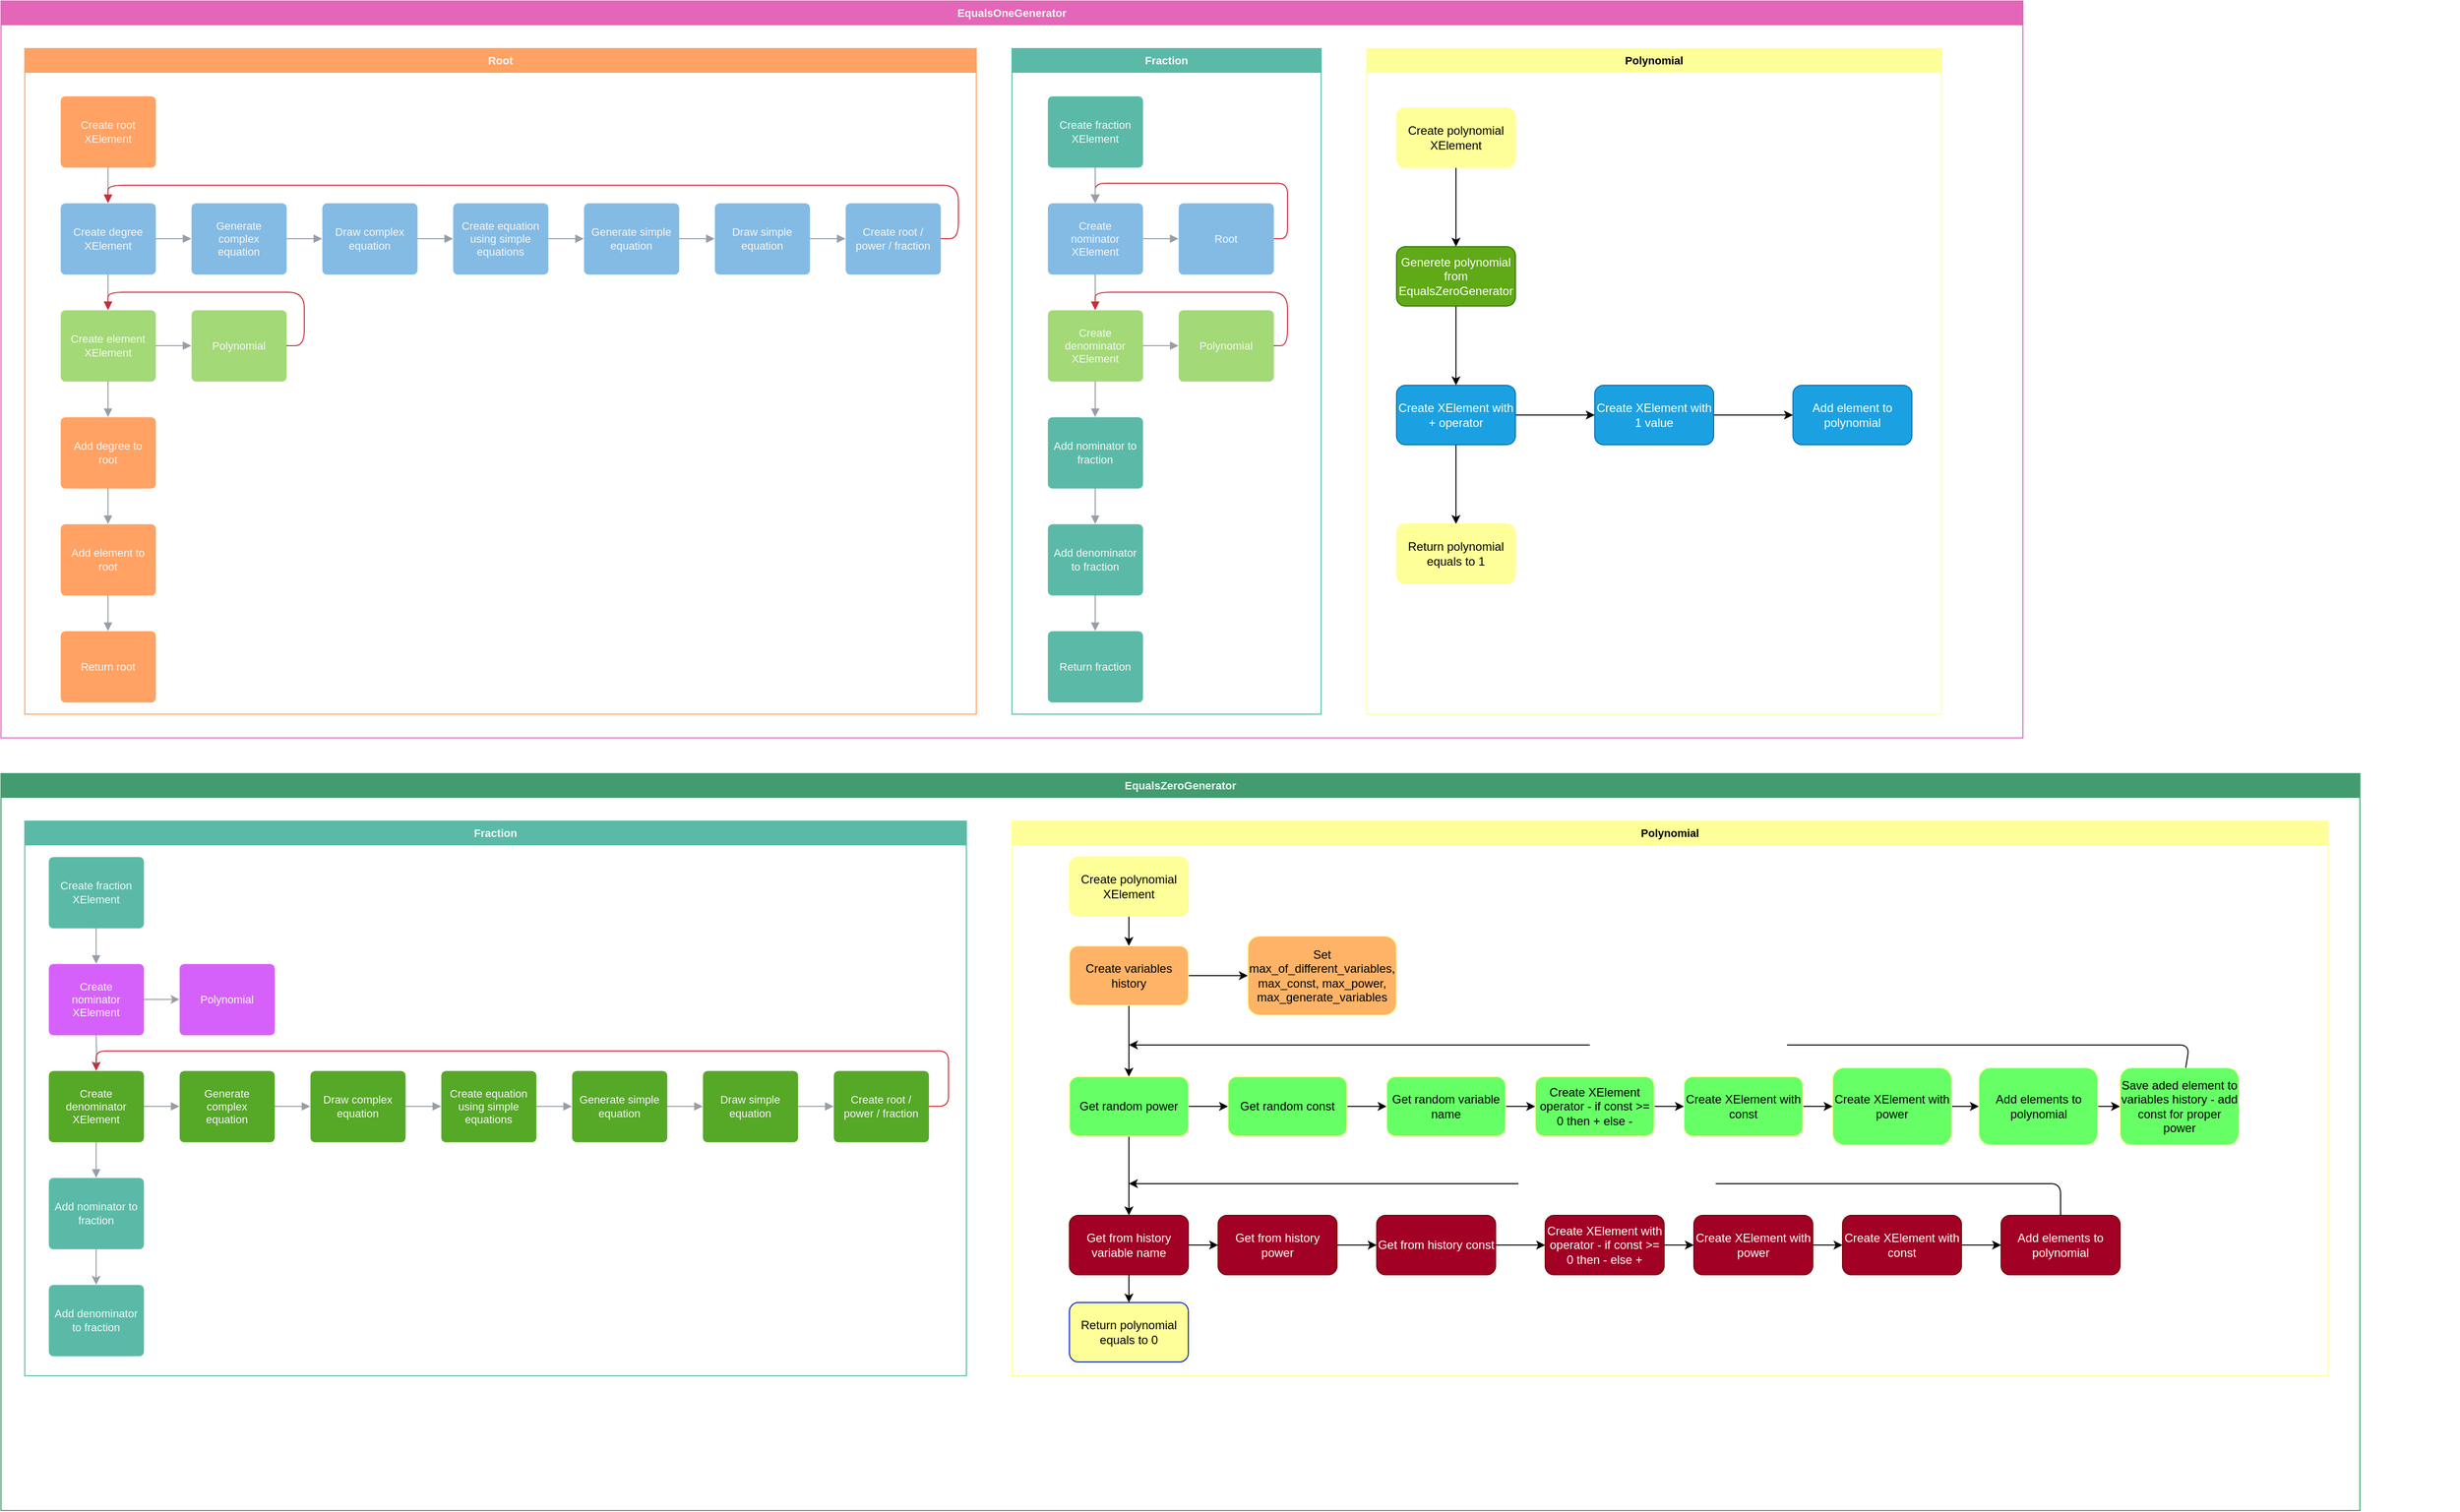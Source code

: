 <mxfile version="13.6.5">
    <diagram id="0SnGmBQ4gUtuMeLUTnXq" name="Page-1">
        <mxGraphModel dx="1417" dy="1993" grid="1" gridSize="10" guides="1" tooltips="1" connect="1" arrows="1" fold="1" page="1" pageScale="1" pageWidth="827" pageHeight="1169" math="0" shadow="0">
            <root>
                <mxCell id="0"/>
                <mxCell id="1" parent="0"/>
                <mxCell id="3c72NYzMMBWpRRResMp0-30" value="" style="fillColor=none;strokeColor=none;pointerEvents=0;html=1;whiteSpace=wrap;container=1;collapsible=0;childLayout=stackLayout;resizeParent=1;dropTarget=0;whiteSpace=wrap;fontSize=11;spacing=0;strokeOpacity=100;fillOpacity=100;rounded=1;absoluteArcSize=1;arcSize=9.6;fontColor=#F7F7F7;" parent="1" vertex="1" zOrder="1">
                    <mxGeometry x="72" y="-684" width="2040" height="744" as="geometry"/>
                </mxCell>
                <mxCell id="3c72NYzMMBWpRRResMp0-31" value="EqualsOneGenerator" style="swimlane;html=1;whiteSpace=wrap;container=1;connectable=0;collapsible=0;startSize=24;dropTarget=0;rounded=0;whiteSpace=wrap;fontSize=11;spacing=0;strokeColor=#e466b8;strokeOpacity=100;fillOpacity=100;fillColor=#e466b8;fontSize=11;fontColor=#F7F7F7;" parent="3c72NYzMMBWpRRResMp0-30" vertex="1">
                    <mxGeometry width="2040" height="744" as="geometry"/>
                </mxCell>
                <mxCell id="3c72NYzMMBWpRRResMp0-32" value="" style="fillColor=none;strokeColor=none;pointerEvents=0;html=1;whiteSpace=wrap;container=1;collapsible=0;childLayout=stackLayout;resizeParent=1;dropTarget=0;whiteSpace=wrap;fontSize=11;spacing=0;strokeOpacity=100;rounded=1;absoluteArcSize=1;arcSize=9.6;fontColor=#F7F7F7;" parent="1" vertex="1" zOrder="2">
                    <mxGeometry x="96" y="-636" width="960" height="672" as="geometry"/>
                </mxCell>
                <mxCell id="3c72NYzMMBWpRRResMp0-33" value="Root" style="swimlane;html=1;whiteSpace=wrap;container=1;connectable=0;collapsible=0;startSize=24;dropTarget=0;rounded=0;whiteSpace=wrap;fontSize=11;spacing=0;strokeOpacity=100;fontSize=11;fillColor=#FFA263;fontColor=#F7F7F7;strokeColor=#FFA263;" parent="3c72NYzMMBWpRRResMp0-32" vertex="1">
                    <mxGeometry width="960" height="672" as="geometry"/>
                </mxCell>
                <UserObject label="Create root XElement" lucidchartObjectId="j9iJ4GV~G6Ak" id="3c72NYzMMBWpRRResMp0-34">
                    <mxCell style="html=1;whiteSpace=wrap;;whiteSpace=wrap;fontSize=11;spacing=7;strokeColor=none;strokeOpacity=100;fillOpacity=100;rounded=1;absoluteArcSize=1;arcSize=9.6;strokeWidth=0;fontColor=#F7F7F7;fillColor=#FFA263;" parent="1" vertex="1" zOrder="3">
                        <mxGeometry x="132" y="-588" width="96" height="72" as="geometry"/>
                    </mxCell>
                </UserObject>
                <UserObject label="Create degree XElement" lucidchartObjectId="G9iJ~vtvsN5Q" id="3c72NYzMMBWpRRResMp0-35">
                    <mxCell style="html=1;whiteSpace=wrap;;whiteSpace=wrap;fontSize=11;spacing=7;strokeColor=none;strokeOpacity=100;fillOpacity=100;rounded=1;absoluteArcSize=1;arcSize=9.6;fillColor=#83bbe5;strokeWidth=0;fontColor=#F7F7F7;" parent="1" vertex="1" zOrder="4">
                        <mxGeometry x="132" y="-480" width="96" height="72" as="geometry"/>
                    </mxCell>
                </UserObject>
                <UserObject label="Generate complex equation" lucidchartObjectId="A_iJGswauMV7" id="3c72NYzMMBWpRRResMp0-36">
                    <mxCell style="html=1;whiteSpace=wrap;;whiteSpace=wrap;fontSize=11;spacing=7;strokeColor=none;strokeOpacity=100;fillOpacity=100;rounded=1;absoluteArcSize=1;arcSize=9.6;fillColor=#83bbe5;strokeWidth=0;fontColor=#F7F7F7;" parent="1" vertex="1" zOrder="6">
                        <mxGeometry x="264" y="-480" width="96" height="72" as="geometry"/>
                    </mxCell>
                </UserObject>
                <UserObject label="" lucidchartObjectId="s~iJHLTpT5a3" id="3c72NYzMMBWpRRResMp0-37">
                    <mxCell style="html=1;jettySize=18;whiteSpace=wrap;fontSize=11;strokeColor=#979ea8;rounded=1;arcSize=32;edgeStyle=orthogonalEdgeStyle;startArrow=none;;endArrow=block;endFill=1;;exitX=0.5;exitY=1;exitPerimeter=0;entryX=0.5;entryY=0;entryPerimeter=0;fontColor=#F7F7F7;" parent="1" source="3c72NYzMMBWpRRResMp0-34" target="3c72NYzMMBWpRRResMp0-35" edge="1">
                        <mxGeometry width="100" height="100" relative="1" as="geometry">
                            <Array as="points"/>
                        </mxGeometry>
                    </mxCell>
                </UserObject>
                <UserObject label="" lucidchartObjectId="x~iJX5myr2p2" id="3c72NYzMMBWpRRResMp0-38">
                    <mxCell style="html=1;jettySize=18;whiteSpace=wrap;fontSize=11;strokeColor=#979ea8;rounded=1;arcSize=32;edgeStyle=orthogonalEdgeStyle;startArrow=none;;endArrow=block;endFill=1;;exitX=1;exitY=0.5;exitPerimeter=0;entryX=0;entryY=0.5;entryPerimeter=0;fontColor=#F7F7F7;" parent="1" source="3c72NYzMMBWpRRResMp0-35" target="3c72NYzMMBWpRRResMp0-36" edge="1">
                        <mxGeometry width="100" height="100" relative="1" as="geometry">
                            <Array as="points"/>
                        </mxGeometry>
                    </mxCell>
                </UserObject>
                <UserObject label="Draw complex equation" lucidchartObjectId="NbjJA8Ht16~g" id="3c72NYzMMBWpRRResMp0-39">
                    <mxCell style="html=1;whiteSpace=wrap;;whiteSpace=wrap;fontSize=11;spacing=7;strokeColor=none;strokeOpacity=100;fillOpacity=100;rounded=1;absoluteArcSize=1;arcSize=9.6;fillColor=#83bbe5;strokeWidth=0;fontColor=#F7F7F7;" parent="1" vertex="1" zOrder="11">
                        <mxGeometry x="396" y="-480" width="96" height="72" as="geometry"/>
                    </mxCell>
                </UserObject>
                <UserObject label="Create equation using simple equations" lucidchartObjectId="KcjJqZ6S~8O6" id="3c72NYzMMBWpRRResMp0-40">
                    <mxCell style="html=1;whiteSpace=wrap;;whiteSpace=wrap;fontSize=11;spacing=7;strokeColor=none;strokeOpacity=100;fillOpacity=100;rounded=1;absoluteArcSize=1;arcSize=9.6;fillColor=#83bbe5;strokeWidth=0;fontColor=#F7F7F7;" parent="1" vertex="1" zOrder="12">
                        <mxGeometry x="528" y="-480" width="96" height="72" as="geometry"/>
                    </mxCell>
                </UserObject>
                <UserObject label="" lucidchartObjectId="gdjJUNLpRMKw" id="3c72NYzMMBWpRRResMp0-41">
                    <mxCell style="html=1;jettySize=18;whiteSpace=wrap;fontSize=11;strokeColor=#979ea8;rounded=1;arcSize=32;edgeStyle=orthogonalEdgeStyle;startArrow=none;;endArrow=block;endFill=1;;exitX=1;exitY=0.5;exitPerimeter=0;entryX=0;entryY=0.5;entryPerimeter=0;fontColor=#F7F7F7;" parent="1" source="3c72NYzMMBWpRRResMp0-36" target="3c72NYzMMBWpRRResMp0-39" edge="1">
                        <mxGeometry width="100" height="100" relative="1" as="geometry">
                            <Array as="points"/>
                        </mxGeometry>
                    </mxCell>
                </UserObject>
                <UserObject label="" lucidchartObjectId="ndjJHxfsNDLR" id="3c72NYzMMBWpRRResMp0-42">
                    <mxCell style="html=1;jettySize=18;whiteSpace=wrap;fontSize=11;strokeColor=#979ea8;rounded=1;arcSize=32;edgeStyle=orthogonalEdgeStyle;startArrow=none;;endArrow=block;endFill=1;;exitX=1;exitY=0.5;exitPerimeter=0;entryX=0;entryY=0.5;entryPerimeter=0;fontColor=#F7F7F7;" parent="1" source="3c72NYzMMBWpRRResMp0-39" target="3c72NYzMMBWpRRResMp0-40" edge="1">
                        <mxGeometry width="100" height="100" relative="1" as="geometry">
                            <Array as="points"/>
                        </mxGeometry>
                    </mxCell>
                </UserObject>
                <UserObject label="Generate simple equation" lucidchartObjectId="dejJCthUp2GM" id="3c72NYzMMBWpRRResMp0-43">
                    <mxCell style="html=1;whiteSpace=wrap;;whiteSpace=wrap;fontSize=11;spacing=7;strokeColor=none;strokeOpacity=100;fillOpacity=100;rounded=1;absoluteArcSize=1;arcSize=9.6;fillColor=#83bbe5;strokeWidth=0;fontColor=#F7F7F7;" parent="1" vertex="1" zOrder="15">
                        <mxGeometry x="660" y="-480" width="96" height="72" as="geometry"/>
                    </mxCell>
                </UserObject>
                <UserObject label="Draw simple equation" lucidchartObjectId="dejJoxZSOtq1" id="3c72NYzMMBWpRRResMp0-44">
                    <mxCell style="html=1;whiteSpace=wrap;;whiteSpace=wrap;fontSize=11;spacing=7;strokeColor=none;strokeOpacity=100;fillOpacity=100;rounded=1;absoluteArcSize=1;arcSize=9.6;fillColor=#83bbe5;strokeWidth=0;fontColor=#F7F7F7;" parent="1" vertex="1" zOrder="20">
                        <mxGeometry x="792" y="-480" width="96" height="72" as="geometry"/>
                    </mxCell>
                </UserObject>
                <UserObject label="" lucidchartObjectId="hejJDmJnAnzG" id="3c72NYzMMBWpRRResMp0-45">
                    <mxCell style="html=1;jettySize=18;whiteSpace=wrap;fontSize=11;strokeColor=#979ea8;rounded=1;arcSize=32;edgeStyle=orthogonalEdgeStyle;startArrow=none;;endArrow=block;endFill=1;;exitX=1;exitY=0.5;exitPerimeter=0;entryX=0;entryY=0.5;entryPerimeter=0;fontColor=#F7F7F7;" parent="1" source="3c72NYzMMBWpRRResMp0-40" target="3c72NYzMMBWpRRResMp0-43" edge="1">
                        <mxGeometry width="100" height="100" relative="1" as="geometry">
                            <Array as="points"/>
                        </mxGeometry>
                    </mxCell>
                </UserObject>
                <UserObject label="" lucidchartObjectId="jejJd1WX6FNy" id="3c72NYzMMBWpRRResMp0-46">
                    <mxCell style="html=1;jettySize=18;whiteSpace=wrap;fontSize=11;strokeColor=#979ea8;rounded=1;arcSize=32;edgeStyle=orthogonalEdgeStyle;startArrow=none;;endArrow=block;endFill=1;;exitX=1;exitY=0.5;exitPerimeter=0;entryX=0;entryY=0.5;entryPerimeter=0;fontColor=#F7F7F7;" parent="1" source="3c72NYzMMBWpRRResMp0-43" target="3c72NYzMMBWpRRResMp0-44" edge="1">
                        <mxGeometry width="100" height="100" relative="1" as="geometry">
                            <Array as="points"/>
                        </mxGeometry>
                    </mxCell>
                </UserObject>
                <UserObject label="Create root / power / fraction" lucidchartObjectId="TejJpNvPHg0q" id="3c72NYzMMBWpRRResMp0-47">
                    <mxCell style="html=1;whiteSpace=wrap;;whiteSpace=wrap;fontSize=11;spacing=7;strokeColor=none;strokeOpacity=100;fillOpacity=100;rounded=1;absoluteArcSize=1;arcSize=9.6;fillColor=#83bbe5;strokeWidth=0;fontColor=#F7F7F7;" parent="1" vertex="1" zOrder="24">
                        <mxGeometry x="924" y="-480" width="96" height="72" as="geometry"/>
                    </mxCell>
                </UserObject>
                <UserObject label="" lucidchartObjectId="dfjJMOEse~W." id="3c72NYzMMBWpRRResMp0-48">
                    <mxCell style="html=1;jettySize=18;whiteSpace=wrap;fontSize=11;strokeColor=#979ea8;rounded=1;arcSize=32;edgeStyle=orthogonalEdgeStyle;startArrow=none;;endArrow=block;endFill=1;;exitX=1;exitY=0.5;exitPerimeter=0;entryX=0;entryY=0.5;entryPerimeter=0;fontColor=#F7F7F7;" parent="1" source="3c72NYzMMBWpRRResMp0-44" target="3c72NYzMMBWpRRResMp0-47" edge="1">
                        <mxGeometry width="100" height="100" relative="1" as="geometry">
                            <Array as="points"/>
                        </mxGeometry>
                    </mxCell>
                </UserObject>
                <UserObject label="Create element XElement" lucidchartObjectId="QfjJZImJ_bIk" id="3c72NYzMMBWpRRResMp0-49">
                    <mxCell style="html=1;whiteSpace=wrap;;whiteSpace=wrap;fontSize=11;spacing=7;strokeColor=none;strokeOpacity=100;fillOpacity=100;rounded=1;absoluteArcSize=1;arcSize=9.6;fillColor=#a3d977;strokeWidth=0;fontColor=#F7F7F7;" parent="1" vertex="1" zOrder="27">
                        <mxGeometry x="132" y="-372" width="96" height="72" as="geometry"/>
                    </mxCell>
                </UserObject>
                <UserObject label="" lucidchartObjectId="TfjJ6JftUrr6" id="3c72NYzMMBWpRRResMp0-50">
                    <mxCell style="html=1;jettySize=18;whiteSpace=wrap;fontSize=11;strokeColor=#979ea8;rounded=1;arcSize=32;edgeStyle=orthogonalEdgeStyle;startArrow=none;;endArrow=block;endFill=1;;exitX=0.5;exitY=1;exitPerimeter=0;entryX=0.5;entryY=0;entryPerimeter=0;fontColor=#F7F7F7;" parent="1" source="3c72NYzMMBWpRRResMp0-35" target="3c72NYzMMBWpRRResMp0-49" edge="1">
                        <mxGeometry width="100" height="100" relative="1" as="geometry">
                            <Array as="points"/>
                        </mxGeometry>
                    </mxCell>
                </UserObject>
                <UserObject label="Polynomial" lucidchartObjectId="-fjJ4c.1RSMw" id="3c72NYzMMBWpRRResMp0-51">
                    <mxCell style="html=1;whiteSpace=wrap;;whiteSpace=wrap;fontSize=11;spacing=7;strokeColor=none;strokeOpacity=100;fillOpacity=100;rounded=1;absoluteArcSize=1;arcSize=9.6;fillColor=#a3d977;strokeWidth=0;fontColor=#F7F7F7;" parent="1" vertex="1" zOrder="29">
                        <mxGeometry x="264" y="-372" width="96" height="72" as="geometry"/>
                    </mxCell>
                </UserObject>
                <UserObject label="" lucidchartObjectId="pgjJFLJxLSx5" id="3c72NYzMMBWpRRResMp0-52">
                    <mxCell style="html=1;jettySize=18;whiteSpace=wrap;fontSize=11;strokeColor=#979ea8;rounded=1;arcSize=32;edgeStyle=orthogonalEdgeStyle;startArrow=none;;endArrow=block;endFill=1;;exitX=1;exitY=0.5;exitPerimeter=0;entryX=0;entryY=0.5;entryPerimeter=0;fontColor=#F7F7F7;" parent="1" source="3c72NYzMMBWpRRResMp0-49" target="3c72NYzMMBWpRRResMp0-51" edge="1">
                        <mxGeometry width="100" height="100" relative="1" as="geometry">
                            <Array as="points"/>
                        </mxGeometry>
                    </mxCell>
                </UserObject>
                <UserObject label="" lucidchartObjectId="xhjJlCwRIMl3" id="3c72NYzMMBWpRRResMp0-53">
                    <mxCell style="html=1;jettySize=18;whiteSpace=wrap;fontSize=11;strokeOpacity=100;rounded=1;arcSize=32;edgeStyle=orthogonalEdgeStyle;startArrow=none;;endArrow=block;endFill=1;;exitX=1;exitY=0.5;exitPerimeter=0;entryX=0.5;entryY=0;entryPerimeter=0;strokeColor=#C92D39;fontColor=#F7F7F7;" parent="1" source="3c72NYzMMBWpRRResMp0-47" target="3c72NYzMMBWpRRResMp0-35" edge="1">
                        <mxGeometry width="100" height="100" relative="1" as="geometry">
                            <Array as="points">
                                <mxPoint x="1038" y="-444"/>
                                <mxPoint x="1038" y="-498"/>
                                <mxPoint x="180" y="-498"/>
                            </Array>
                        </mxGeometry>
                    </mxCell>
                </UserObject>
                <UserObject label="" lucidchartObjectId="4jjJMvg9lSae" id="3c72NYzMMBWpRRResMp0-54">
                    <mxCell style="html=1;jettySize=18;whiteSpace=wrap;fontSize=11;strokeOpacity=100;rounded=1;arcSize=32;edgeStyle=orthogonalEdgeStyle;startArrow=none;;endArrow=block;endFill=1;;exitX=1;exitY=0.5;exitPerimeter=0;entryX=0.5;entryY=0;entryPerimeter=0;strokeColor=#C92D39;fontColor=#F7F7F7;" parent="1" source="3c72NYzMMBWpRRResMp0-51" target="3c72NYzMMBWpRRResMp0-49" edge="1">
                        <mxGeometry width="100" height="100" relative="1" as="geometry">
                            <Array as="points">
                                <mxPoint x="378" y="-336"/>
                                <mxPoint x="378" y="-390"/>
                                <mxPoint x="180" y="-390"/>
                            </Array>
                        </mxGeometry>
                    </mxCell>
                </UserObject>
                <UserObject label="Add degree to root" lucidchartObjectId="tkjJnXVD38OM" id="3c72NYzMMBWpRRResMp0-55">
                    <mxCell style="html=1;whiteSpace=wrap;;whiteSpace=wrap;fontSize=11;spacing=7;strokeColor=none;strokeOpacity=100;fillOpacity=100;rounded=1;absoluteArcSize=1;arcSize=9.6;strokeWidth=0;fontColor=#F7F7F7;fillColor=#FFA263;" parent="1" vertex="1" zOrder="33">
                        <mxGeometry x="132" y="-264" width="96" height="72" as="geometry"/>
                    </mxCell>
                </UserObject>
                <UserObject label="Add element to root" lucidchartObjectId="ykjJpGk~YijM" id="3c72NYzMMBWpRRResMp0-56">
                    <mxCell style="html=1;whiteSpace=wrap;;whiteSpace=wrap;fontSize=11;spacing=7;strokeColor=none;strokeOpacity=100;fillOpacity=100;rounded=1;absoluteArcSize=1;arcSize=9.6;strokeWidth=0;fontColor=#F7F7F7;fillColor=#FFA263;" parent="1" vertex="1" zOrder="34">
                        <mxGeometry x="132" y="-156" width="96" height="72" as="geometry"/>
                    </mxCell>
                </UserObject>
                <UserObject label="Return root" lucidchartObjectId="GkjJeUwoOWyH" id="3c72NYzMMBWpRRResMp0-57">
                    <mxCell style="html=1;whiteSpace=wrap;;whiteSpace=wrap;fontSize=11;spacing=7;strokeColor=none;strokeOpacity=100;fillOpacity=100;rounded=1;absoluteArcSize=1;arcSize=9.6;strokeWidth=0;fontColor=#F7F7F7;fillColor=#FFA263;" parent="1" vertex="1" zOrder="35">
                        <mxGeometry x="132" y="-48" width="96" height="72" as="geometry"/>
                    </mxCell>
                </UserObject>
                <UserObject label="" lucidchartObjectId="cljJaksO~uRB" id="3c72NYzMMBWpRRResMp0-58">
                    <mxCell style="html=1;jettySize=18;whiteSpace=wrap;fontSize=11;strokeColor=#979ea8;rounded=1;arcSize=32;edgeStyle=orthogonalEdgeStyle;startArrow=none;;endArrow=block;endFill=1;;exitX=0.5;exitY=1;exitPerimeter=0;entryX=0.5;entryY=0;entryPerimeter=0;fontColor=#F7F7F7;" parent="1" source="3c72NYzMMBWpRRResMp0-49" target="3c72NYzMMBWpRRResMp0-55" edge="1">
                        <mxGeometry width="100" height="100" relative="1" as="geometry">
                            <Array as="points"/>
                        </mxGeometry>
                    </mxCell>
                </UserObject>
                <UserObject label="" lucidchartObjectId="eljJLeCM6OyD" id="3c72NYzMMBWpRRResMp0-59">
                    <mxCell style="html=1;jettySize=18;whiteSpace=wrap;fontSize=11;strokeColor=#979ea8;rounded=1;arcSize=32;edgeStyle=orthogonalEdgeStyle;startArrow=none;;endArrow=block;endFill=1;;exitX=0.5;exitY=1;exitPerimeter=0;entryX=0.5;entryY=0;entryPerimeter=0;fontColor=#F7F7F7;" parent="1" source="3c72NYzMMBWpRRResMp0-55" target="3c72NYzMMBWpRRResMp0-56" edge="1">
                        <mxGeometry width="100" height="100" relative="1" as="geometry">
                            <Array as="points"/>
                        </mxGeometry>
                    </mxCell>
                </UserObject>
                <UserObject label="" lucidchartObjectId="fljJk~5hCLzN" id="3c72NYzMMBWpRRResMp0-60">
                    <mxCell style="html=1;jettySize=18;whiteSpace=wrap;fontSize=11;strokeColor=#979ea8;rounded=1;arcSize=32;edgeStyle=orthogonalEdgeStyle;startArrow=none;;endArrow=block;endFill=1;;exitX=0.5;exitY=1;exitPerimeter=0;entryX=0.5;entryY=0;entryPerimeter=0;fontColor=#F7F7F7;" parent="1" source="3c72NYzMMBWpRRResMp0-56" target="3c72NYzMMBWpRRResMp0-57" edge="1">
                        <mxGeometry width="100" height="100" relative="1" as="geometry">
                            <Array as="points"/>
                        </mxGeometry>
                    </mxCell>
                </UserObject>
                <mxCell id="3c72NYzMMBWpRRResMp0-61" value="" style="fillColor=none;strokeColor=none;pointerEvents=0;html=1;whiteSpace=wrap;container=1;collapsible=0;childLayout=stackLayout;resizeParent=1;dropTarget=0;whiteSpace=wrap;fontSize=11;spacing=0;strokeOpacity=100;rounded=1;absoluteArcSize=1;arcSize=9.6;fontColor=#F7F7F7;" parent="1" vertex="1" zOrder="39">
                    <mxGeometry x="1092" y="-636" width="312" height="672" as="geometry"/>
                </mxCell>
                <mxCell id="3c72NYzMMBWpRRResMp0-62" value="Fraction" style="swimlane;html=1;whiteSpace=wrap;container=1;connectable=0;collapsible=0;startSize=24;dropTarget=0;rounded=0;whiteSpace=wrap;fontSize=11;spacing=0;strokeColor=#5abaa7;strokeOpacity=100;fillColor=#ffffff;fontSize=11;fillColor=#5abaa7;fontColor=#F7F7F7;" parent="3c72NYzMMBWpRRResMp0-61" vertex="1">
                    <mxGeometry width="312" height="672" as="geometry"/>
                </mxCell>
                <UserObject label="Create fraction XElement" lucidchartObjectId="_njJJdkaCANs" id="3c72NYzMMBWpRRResMp0-63">
                    <mxCell style="html=1;whiteSpace=wrap;;whiteSpace=wrap;fontSize=11;spacing=7;strokeColor=none;strokeOpacity=100;fillOpacity=100;rounded=1;absoluteArcSize=1;arcSize=9.6;fillColor=#5abaa7;strokeWidth=0;fontColor=#F7F7F7;" parent="1" vertex="1" zOrder="40">
                        <mxGeometry x="1128" y="-588" width="96" height="72" as="geometry"/>
                    </mxCell>
                </UserObject>
                <UserObject label="Create nominator XElement" lucidchartObjectId="_njJz52jtMIH" id="3c72NYzMMBWpRRResMp0-64">
                    <mxCell style="html=1;whiteSpace=wrap;;whiteSpace=wrap;fontSize=11;spacing=7;strokeColor=none;strokeOpacity=100;fillOpacity=100;rounded=1;absoluteArcSize=1;arcSize=9.6;fillColor=#83bbe5;strokeWidth=0;fontColor=#F7F7F7;" parent="1" vertex="1" zOrder="41">
                        <mxGeometry x="1128" y="-480" width="96" height="72" as="geometry"/>
                    </mxCell>
                </UserObject>
                <mxCell id="23" style="edgeStyle=orthogonalEdgeStyle;rounded=1;orthogonalLoop=1;jettySize=auto;html=1;entryX=0.5;entryY=0;entryDx=0;entryDy=0;fontColor=#F7F7F7;strokeColor=#C92D39;" parent="1" source="3c72NYzMMBWpRRResMp0-65" target="3c72NYzMMBWpRRResMp0-64" edge="1">
                    <mxGeometry relative="1" as="geometry">
                        <Array as="points">
                            <mxPoint x="1370" y="-444"/>
                            <mxPoint x="1370" y="-500"/>
                            <mxPoint x="1176" y="-500"/>
                        </Array>
                    </mxGeometry>
                </mxCell>
                <UserObject label="Root" lucidchartObjectId="_njJAFSfT-l3" id="3c72NYzMMBWpRRResMp0-65">
                    <mxCell style="html=1;whiteSpace=wrap;;whiteSpace=wrap;fontSize=11;spacing=7;strokeColor=none;strokeOpacity=100;fillOpacity=100;rounded=1;absoluteArcSize=1;arcSize=9.6;fillColor=#83bbe5;strokeWidth=0;fontColor=#F7F7F7;" parent="1" vertex="1" zOrder="43">
                        <mxGeometry x="1260" y="-480" width="96" height="72" as="geometry"/>
                    </mxCell>
                </UserObject>
                <UserObject label="" lucidchartObjectId="_njJG0N6bqRq" id="3c72NYzMMBWpRRResMp0-66">
                    <mxCell style="html=1;jettySize=18;whiteSpace=wrap;fontSize=11;strokeColor=#979ea8;rounded=1;arcSize=32;edgeStyle=orthogonalEdgeStyle;startArrow=none;;endArrow=block;endFill=1;;exitX=0.5;exitY=1;exitPerimeter=0;entryX=0.5;entryY=0;entryPerimeter=0;fontColor=#F7F7F7;" parent="1" source="3c72NYzMMBWpRRResMp0-63" target="3c72NYzMMBWpRRResMp0-64" edge="1">
                        <mxGeometry width="100" height="100" relative="1" as="geometry">
                            <Array as="points"/>
                        </mxGeometry>
                    </mxCell>
                </UserObject>
                <UserObject label="" lucidchartObjectId="_njJs8EW_TYN" id="3c72NYzMMBWpRRResMp0-67">
                    <mxCell style="html=1;jettySize=18;whiteSpace=wrap;fontSize=11;strokeColor=#979ea8;rounded=1;arcSize=32;edgeStyle=orthogonalEdgeStyle;startArrow=none;;endArrow=block;endFill=1;;exitX=1;exitY=0.5;exitPerimeter=0;entryX=0;entryY=0.5;entryPerimeter=0;fontColor=#F7F7F7;" parent="1" source="3c72NYzMMBWpRRResMp0-64" target="3c72NYzMMBWpRRResMp0-65" edge="1">
                        <mxGeometry width="100" height="100" relative="1" as="geometry">
                            <Array as="points"/>
                        </mxGeometry>
                    </mxCell>
                </UserObject>
                <UserObject label="Create denominator XElement" lucidchartObjectId="_njJrceckbfD" id="3c72NYzMMBWpRRResMp0-69">
                    <mxCell style="html=1;whiteSpace=wrap;;whiteSpace=wrap;fontSize=11;spacing=7;strokeColor=none;strokeOpacity=100;fillOpacity=100;rounded=1;absoluteArcSize=1;arcSize=9.6;fillColor=#a3d977;strokeWidth=0;fontColor=#F7F7F7;" parent="1" vertex="1" zOrder="64">
                        <mxGeometry x="1128" y="-372" width="96" height="72" as="geometry"/>
                    </mxCell>
                </UserObject>
                <UserObject label="" lucidchartObjectId="_njJT1JX9jyq" id="3c72NYzMMBWpRRResMp0-70">
                    <mxCell style="html=1;jettySize=18;whiteSpace=wrap;fontSize=11;strokeColor=#979ea8;rounded=1;arcSize=32;edgeStyle=orthogonalEdgeStyle;startArrow=none;;endArrow=block;endFill=1;;exitX=0.5;exitY=1;exitPerimeter=0;entryX=0.5;entryY=0;entryPerimeter=0;fontColor=#F7F7F7;" parent="1" source="3c72NYzMMBWpRRResMp0-64" target="3c72NYzMMBWpRRResMp0-69" edge="1">
                        <mxGeometry width="100" height="100" relative="1" as="geometry">
                            <Array as="points"/>
                        </mxGeometry>
                    </mxCell>
                </UserObject>
                <UserObject label="Polynomial" lucidchartObjectId="_njJYxuvddRj" id="3c72NYzMMBWpRRResMp0-71">
                    <mxCell style="html=1;whiteSpace=wrap;;whiteSpace=wrap;fontSize=11;spacing=7;strokeColor=none;strokeOpacity=100;fillOpacity=100;rounded=1;absoluteArcSize=1;arcSize=9.6;fillColor=#a3d977;strokeWidth=0;fontColor=#F7F7F7;" parent="1" vertex="1" zOrder="66">
                        <mxGeometry x="1260" y="-372" width="96" height="72" as="geometry"/>
                    </mxCell>
                </UserObject>
                <UserObject label="" lucidchartObjectId="_njJgZZK-7y9" id="3c72NYzMMBWpRRResMp0-72">
                    <mxCell style="html=1;jettySize=18;whiteSpace=wrap;fontSize=11;strokeColor=#979ea8;rounded=1;arcSize=32;edgeStyle=orthogonalEdgeStyle;startArrow=none;;endArrow=block;endFill=1;;exitX=1;exitY=0.5;exitPerimeter=0;entryX=0;entryY=0.5;entryPerimeter=0;fontColor=#F7F7F7;" parent="1" source="3c72NYzMMBWpRRResMp0-69" target="3c72NYzMMBWpRRResMp0-71" edge="1">
                        <mxGeometry width="100" height="100" relative="1" as="geometry">
                            <Array as="points"/>
                        </mxGeometry>
                    </mxCell>
                </UserObject>
                <UserObject label="" lucidchartObjectId="_njJnA8kjQtY" id="3c72NYzMMBWpRRResMp0-73">
                    <mxCell style="html=1;jettySize=18;whiteSpace=wrap;fontSize=11;strokeOpacity=100;rounded=1;arcSize=32;edgeStyle=orthogonalEdgeStyle;startArrow=none;;endArrow=block;endFill=1;;exitX=1;exitY=0.5;exitPerimeter=0;entryX=0.5;entryY=0;entryPerimeter=0;fontColor=#F7F7F7;strokeColor=#C92D39;" parent="1" source="3c72NYzMMBWpRRResMp0-71" target="3c72NYzMMBWpRRResMp0-69" edge="1">
                        <mxGeometry width="100" height="100" relative="1" as="geometry">
                            <Array as="points">
                                <mxPoint x="1370" y="-336"/>
                                <mxPoint x="1370" y="-390"/>
                                <mxPoint x="1176" y="-390"/>
                            </Array>
                        </mxGeometry>
                    </mxCell>
                </UserObject>
                <UserObject label="Add nominator to fraction" lucidchartObjectId="_njJBlh0h99x" id="3c72NYzMMBWpRRResMp0-74">
                    <mxCell style="html=1;whiteSpace=wrap;;whiteSpace=wrap;fontSize=11;spacing=7;strokeColor=none;strokeOpacity=100;fillOpacity=100;rounded=1;absoluteArcSize=1;arcSize=9.6;fillColor=#5abaa7;strokeWidth=0;fontColor=#F7F7F7;" parent="1" vertex="1" zOrder="70">
                        <mxGeometry x="1128" y="-264" width="96" height="72" as="geometry"/>
                    </mxCell>
                </UserObject>
                <UserObject label="Add denominator to fraction" lucidchartObjectId="_njJ70tkiL~t" id="3c72NYzMMBWpRRResMp0-75">
                    <mxCell style="html=1;whiteSpace=wrap;;whiteSpace=wrap;fontSize=11;spacing=7;strokeColor=none;strokeOpacity=100;fillOpacity=100;rounded=1;absoluteArcSize=1;arcSize=9.6;fillColor=#5abaa7;strokeWidth=0;fontColor=#F7F7F7;" parent="1" vertex="1" zOrder="71">
                        <mxGeometry x="1128" y="-156" width="96" height="72" as="geometry"/>
                    </mxCell>
                </UserObject>
                <UserObject label="Return fraction" lucidchartObjectId="_njJ0L~156CR" id="3c72NYzMMBWpRRResMp0-76">
                    <mxCell style="html=1;whiteSpace=wrap;;whiteSpace=wrap;fontSize=11;spacing=7;strokeColor=none;strokeOpacity=100;fillOpacity=100;rounded=1;absoluteArcSize=1;arcSize=9.6;fillColor=#5abaa7;strokeWidth=0;fontColor=#F7F7F7;" parent="1" vertex="1" zOrder="72">
                        <mxGeometry x="1128" y="-48" width="96" height="72" as="geometry"/>
                    </mxCell>
                </UserObject>
                <UserObject label="" lucidchartObjectId="_njJz0pfd_Ss" id="3c72NYzMMBWpRRResMp0-77">
                    <mxCell style="html=1;jettySize=18;whiteSpace=wrap;fontSize=11;strokeColor=#979ea8;rounded=1;arcSize=32;edgeStyle=orthogonalEdgeStyle;startArrow=none;;endArrow=block;endFill=1;;exitX=0.5;exitY=1;exitPerimeter=0;entryX=0.5;entryY=0;entryPerimeter=0;fontColor=#F7F7F7;" parent="1" source="3c72NYzMMBWpRRResMp0-69" target="3c72NYzMMBWpRRResMp0-74" edge="1">
                        <mxGeometry width="100" height="100" relative="1" as="geometry">
                            <Array as="points"/>
                        </mxGeometry>
                    </mxCell>
                </UserObject>
                <UserObject label="" lucidchartObjectId="_njJmO85f1AN" id="3c72NYzMMBWpRRResMp0-78">
                    <mxCell style="html=1;jettySize=18;whiteSpace=wrap;fontSize=11;strokeColor=#979ea8;rounded=1;arcSize=32;edgeStyle=orthogonalEdgeStyle;startArrow=none;;endArrow=block;endFill=1;;exitX=0.5;exitY=1;exitPerimeter=0;entryX=0.5;entryY=0;entryPerimeter=0;fontColor=#F7F7F7;" parent="1" source="3c72NYzMMBWpRRResMp0-74" target="3c72NYzMMBWpRRResMp0-75" edge="1">
                        <mxGeometry width="100" height="100" relative="1" as="geometry">
                            <Array as="points"/>
                        </mxGeometry>
                    </mxCell>
                </UserObject>
                <UserObject label="" lucidchartObjectId="_njJ9Hqua-h5" id="3c72NYzMMBWpRRResMp0-79">
                    <mxCell style="html=1;jettySize=18;whiteSpace=wrap;fontSize=11;strokeColor=#979ea8;rounded=1;arcSize=32;edgeStyle=orthogonalEdgeStyle;startArrow=none;;endArrow=block;endFill=1;;exitX=0.5;exitY=1;exitPerimeter=0;entryX=0.5;entryY=0;entryPerimeter=0;fontColor=#F7F7F7;" parent="1" source="3c72NYzMMBWpRRResMp0-75" target="3c72NYzMMBWpRRResMp0-76" edge="1">
                        <mxGeometry width="100" height="100" relative="1" as="geometry">
                            <Array as="points"/>
                        </mxGeometry>
                    </mxCell>
                </UserObject>
                <mxCell id="3c72NYzMMBWpRRResMp0-80" value="" style="fillColor=none;strokeColor=none;pointerEvents=0;html=1;whiteSpace=wrap;container=1;collapsible=0;childLayout=stackLayout;resizeParent=1;dropTarget=0;whiteSpace=wrap;fontSize=11;spacing=0;strokeOpacity=100;fillOpacity=100;rounded=1;absoluteArcSize=1;arcSize=9.6;fontColor=#F7F7F7;" parent="1" vertex="1" zOrder="76">
                    <mxGeometry x="72" y="96" width="2480" height="744" as="geometry"/>
                </mxCell>
                <mxCell id="3c72NYzMMBWpRRResMp0-81" value="EqualsZeroGenerator" style="swimlane;html=1;whiteSpace=wrap;container=1;connectable=0;collapsible=0;startSize=24;dropTarget=0;rounded=0;whiteSpace=wrap;fontSize=11;spacing=0;strokeOpacity=100;fillOpacity=100;fontSize=11;fillColor=#439C6F;strokeColor=#439C6F;fontColor=#F7F7F7;" parent="3c72NYzMMBWpRRResMp0-80" vertex="1">
                    <mxGeometry width="2380" height="744" as="geometry"/>
                </mxCell>
                <mxCell id="3c72NYzMMBWpRRResMp0-82" value="" style="fillColor=none;strokeColor=none;pointerEvents=0;html=1;whiteSpace=wrap;container=1;collapsible=0;childLayout=stackLayout;resizeParent=1;dropTarget=0;whiteSpace=wrap;fontSize=11;spacing=0;strokeOpacity=100;rounded=1;absoluteArcSize=1;arcSize=9.6;fontColor=#F7F7F7;" parent="1" vertex="1" zOrder="77">
                    <mxGeometry x="96" y="144" width="950" height="560" as="geometry"/>
                </mxCell>
                <mxCell id="3c72NYzMMBWpRRResMp0-83" value="Fraction" style="swimlane;html=1;whiteSpace=wrap;container=1;connectable=0;collapsible=0;startSize=24;dropTarget=0;rounded=0;whiteSpace=wrap;fontSize=11;spacing=0;strokeColor=#5abaa7;strokeOpacity=100;fillColor=#ffffff;fontSize=11;fillColor=#5abaa7;fontColor=#F7F7F7;" parent="3c72NYzMMBWpRRResMp0-82" vertex="1">
                    <mxGeometry width="950" height="560" as="geometry"/>
                </mxCell>
                <UserObject label="Create fraction XElement" lucidchartObjectId="nujJUQ7Vo-Vc" id="3c72NYzMMBWpRRResMp0-84">
                    <mxCell style="html=1;whiteSpace=wrap;;whiteSpace=wrap;fontSize=11;spacing=7;strokeColor=none;strokeOpacity=100;fillOpacity=100;rounded=1;absoluteArcSize=1;arcSize=9.6;fillColor=#5abaa7;strokeWidth=0;fontColor=#F7F7F7;" parent="1" vertex="1" zOrder="78">
                        <mxGeometry x="120" y="180" width="96" height="72" as="geometry"/>
                    </mxCell>
                </UserObject>
                <mxCell id="2" style="edgeStyle=orthogonalEdgeStyle;rounded=0;orthogonalLoop=1;jettySize=auto;html=1;entryX=0;entryY=0.5;entryDx=0;entryDy=0;strokeColor=#979EA8;fontColor=#F7F7F7;" parent="1" source="3c72NYzMMBWpRRResMp0-85" target="3c72NYzMMBWpRRResMp0-86" edge="1">
                    <mxGeometry relative="1" as="geometry"/>
                </mxCell>
                <UserObject label="Create nominator XElement" lucidchartObjectId="nujJh_vqDFvC" id="3c72NYzMMBWpRRResMp0-85">
                    <mxCell style="html=1;whiteSpace=wrap;;whiteSpace=wrap;fontSize=11;spacing=7;strokeColor=none;strokeOpacity=100;fillOpacity=100;rounded=1;absoluteArcSize=1;arcSize=9.6;strokeWidth=0;fillColor=#D661FA;fontColor=#F7F7F7;" parent="1" vertex="1" zOrder="79">
                        <mxGeometry x="120" y="288" width="96" height="72" as="geometry"/>
                    </mxCell>
                </UserObject>
                <UserObject label="Polynomial" lucidchartObjectId="nujJEbyo1.pm" id="3c72NYzMMBWpRRResMp0-86">
                    <mxCell style="html=1;whiteSpace=wrap;;whiteSpace=wrap;fontSize=11;spacing=7;strokeColor=none;strokeOpacity=100;fillOpacity=100;rounded=1;absoluteArcSize=1;arcSize=9.6;strokeWidth=0;fillColor=#D661FA;fontColor=#F7F7F7;" parent="1" vertex="1" zOrder="81">
                        <mxGeometry x="252" y="288" width="96" height="72" as="geometry"/>
                    </mxCell>
                </UserObject>
                <UserObject label="" lucidchartObjectId="nujJ3DwXUTmJ" id="3c72NYzMMBWpRRResMp0-87">
                    <mxCell style="html=1;jettySize=18;whiteSpace=wrap;fontSize=11;rounded=1;arcSize=32;edgeStyle=orthogonalEdgeStyle;startArrow=none;;endArrow=block;endFill=1;;exitX=0.5;exitY=1;exitPerimeter=0;entryX=0.5;entryY=0;entryPerimeter=0;strokeColor=#979EA8;fontColor=#F7F7F7;" parent="1" source="3c72NYzMMBWpRRResMp0-84" target="3c72NYzMMBWpRRResMp0-85" edge="1">
                        <mxGeometry width="100" height="100" relative="1" as="geometry">
                            <Array as="points"/>
                        </mxGeometry>
                    </mxCell>
                </UserObject>
                <UserObject label="Create denominator XElement" lucidchartObjectId="nujJHs.89uZi" id="3c72NYzMMBWpRRResMp0-88">
                    <mxCell style="html=1;whiteSpace=wrap;;whiteSpace=wrap;fontSize=11;spacing=7;strokeColor=none;strokeOpacity=100;fillOpacity=100;rounded=1;absoluteArcSize=1;arcSize=9.6;strokeWidth=0;fontColor=#F7F7F7;fillColor=#56A827;" parent="1" vertex="1" zOrder="102">
                        <mxGeometry x="120" y="396" width="96" height="72" as="geometry"/>
                    </mxCell>
                </UserObject>
                <UserObject label="" lucidchartObjectId="nujJVIBsAYVJ" id="3c72NYzMMBWpRRResMp0-90">
                    <mxCell style="html=1;jettySize=18;whiteSpace=wrap;fontSize=11;strokeColor=#979ea8;rounded=1;arcSize=32;edgeStyle=orthogonalEdgeStyle;startArrow=none;;endArrow=block;endFill=1;;exitX=1;exitY=0.5;exitPerimeter=0;entryX=0;entryY=0.5;entryPerimeter=0;fontColor=#F7F7F7;" parent="1" source="3c72NYzMMBWpRRResMp0-88" edge="1">
                        <mxGeometry width="100" height="100" relative="1" as="geometry">
                            <Array as="points"/>
                            <mxPoint x="252" y="432" as="targetPoint"/>
                        </mxGeometry>
                    </mxCell>
                </UserObject>
                <mxCell id="19" style="edgeStyle=orthogonalEdgeStyle;rounded=1;orthogonalLoop=1;jettySize=auto;html=1;entryX=0.5;entryY=0;entryDx=0;entryDy=0;strokeColor=#979EA8;fontColor=#F7F7F7;" parent="1" source="3c72NYzMMBWpRRResMp0-92" target="3c72NYzMMBWpRRResMp0-93" edge="1">
                    <mxGeometry relative="1" as="geometry"/>
                </mxCell>
                <UserObject label="Add nominator to fraction" lucidchartObjectId="nujJOJ1mvxGz" id="3c72NYzMMBWpRRResMp0-92">
                    <mxCell style="html=1;whiteSpace=wrap;;whiteSpace=wrap;fontSize=11;spacing=7;strokeColor=none;strokeOpacity=100;fillOpacity=100;rounded=1;absoluteArcSize=1;arcSize=9.6;fillColor=#5abaa7;strokeWidth=0;fontColor=#F7F7F7;" parent="1" vertex="1" zOrder="108">
                        <mxGeometry x="120" y="504" width="96" height="72" as="geometry"/>
                    </mxCell>
                </UserObject>
                <UserObject label="Add denominator to fraction" lucidchartObjectId="nujJkrba2PbI" id="3c72NYzMMBWpRRResMp0-93">
                    <mxCell style="html=1;whiteSpace=wrap;;whiteSpace=wrap;fontSize=11;spacing=7;strokeColor=none;strokeOpacity=100;fillOpacity=100;rounded=1;absoluteArcSize=1;arcSize=9.6;fillColor=#5abaa7;strokeWidth=0;fontColor=#F7F7F7;" parent="1" vertex="1" zOrder="109">
                        <mxGeometry x="120" y="612" width="96" height="72" as="geometry"/>
                    </mxCell>
                </UserObject>
                <UserObject label="" lucidchartObjectId="nujJQsMhO0f-" id="3c72NYzMMBWpRRResMp0-94">
                    <mxCell style="html=1;jettySize=18;whiteSpace=wrap;fontSize=11;rounded=1;arcSize=32;edgeStyle=orthogonalEdgeStyle;startArrow=none;;endArrow=block;endFill=1;;exitX=0.5;exitY=1;exitPerimeter=0;entryX=0.5;entryY=0;entryPerimeter=0;strokeColor=#979EA8;fontColor=#F7F7F7;" parent="1" source="3c72NYzMMBWpRRResMp0-88" target="3c72NYzMMBWpRRResMp0-92" edge="1">
                        <mxGeometry width="100" height="100" relative="1" as="geometry">
                            <Array as="points"/>
                        </mxGeometry>
                    </mxCell>
                </UserObject>
                <UserObject label="Generate complex equation" lucidchartObjectId="A_iJGswauMV7" id="3">
                    <mxCell style="html=1;whiteSpace=wrap;;whiteSpace=wrap;fontSize=11;spacing=7;strokeColor=none;strokeOpacity=100;fillOpacity=100;rounded=1;absoluteArcSize=1;arcSize=9.6;strokeWidth=0;fontColor=#F7F7F7;fillColor=#56A827;" parent="1" vertex="1" zOrder="6">
                        <mxGeometry x="252" y="396" width="96" height="72" as="geometry"/>
                    </mxCell>
                </UserObject>
                <UserObject label="Draw complex equation" lucidchartObjectId="NbjJA8Ht16~g" id="4">
                    <mxCell style="html=1;whiteSpace=wrap;;whiteSpace=wrap;fontSize=11;spacing=7;strokeColor=none;strokeOpacity=100;fillOpacity=100;rounded=1;absoluteArcSize=1;arcSize=9.6;strokeWidth=0;fontColor=#F7F7F7;fillColor=#56A827;" parent="1" vertex="1" zOrder="11">
                        <mxGeometry x="384" y="396" width="96" height="72" as="geometry"/>
                    </mxCell>
                </UserObject>
                <UserObject label="Create equation using simple equations" lucidchartObjectId="KcjJqZ6S~8O6" id="5">
                    <mxCell style="html=1;whiteSpace=wrap;;whiteSpace=wrap;fontSize=11;spacing=7;strokeColor=none;strokeOpacity=100;fillOpacity=100;rounded=1;absoluteArcSize=1;arcSize=9.6;strokeWidth=0;fontColor=#F7F7F7;fillColor=#56A827;" parent="1" vertex="1" zOrder="12">
                        <mxGeometry x="516" y="396" width="96" height="72" as="geometry"/>
                    </mxCell>
                </UserObject>
                <UserObject label="" lucidchartObjectId="gdjJUNLpRMKw" id="6">
                    <mxCell style="html=1;jettySize=18;whiteSpace=wrap;fontSize=11;strokeColor=#979ea8;rounded=1;arcSize=32;edgeStyle=orthogonalEdgeStyle;startArrow=none;;endArrow=block;endFill=1;;exitX=1;exitY=0.5;exitPerimeter=0;entryX=0;entryY=0.5;entryPerimeter=0;fontColor=#F7F7F7;" parent="1" source="3" target="4" edge="1">
                        <mxGeometry width="100" height="100" relative="1" as="geometry">
                            <Array as="points"/>
                        </mxGeometry>
                    </mxCell>
                </UserObject>
                <UserObject label="" lucidchartObjectId="ndjJHxfsNDLR" id="7">
                    <mxCell style="html=1;jettySize=18;whiteSpace=wrap;fontSize=11;strokeColor=#979ea8;rounded=1;arcSize=32;edgeStyle=orthogonalEdgeStyle;startArrow=none;;endArrow=block;endFill=1;;exitX=1;exitY=0.5;exitPerimeter=0;entryX=0;entryY=0.5;entryPerimeter=0;fontColor=#F7F7F7;" parent="1" source="4" target="5" edge="1">
                        <mxGeometry width="100" height="100" relative="1" as="geometry">
                            <Array as="points"/>
                        </mxGeometry>
                    </mxCell>
                </UserObject>
                <UserObject label="Generate simple equation" lucidchartObjectId="dejJCthUp2GM" id="8">
                    <mxCell style="html=1;whiteSpace=wrap;;whiteSpace=wrap;fontSize=11;spacing=7;strokeColor=none;strokeOpacity=100;fillOpacity=100;rounded=1;absoluteArcSize=1;arcSize=9.6;strokeWidth=0;fontColor=#F7F7F7;fillColor=#56A827;" parent="1" vertex="1" zOrder="15">
                        <mxGeometry x="648" y="396" width="96" height="72" as="geometry"/>
                    </mxCell>
                </UserObject>
                <UserObject label="Draw simple equation" lucidchartObjectId="dejJoxZSOtq1" id="9">
                    <mxCell style="html=1;whiteSpace=wrap;;whiteSpace=wrap;fontSize=11;spacing=7;strokeColor=none;strokeOpacity=100;fillOpacity=100;rounded=1;absoluteArcSize=1;arcSize=9.6;strokeWidth=0;fontColor=#F7F7F7;fillColor=#56A827;" parent="1" vertex="1" zOrder="20">
                        <mxGeometry x="780" y="396" width="96" height="72" as="geometry"/>
                    </mxCell>
                </UserObject>
                <UserObject label="" lucidchartObjectId="hejJDmJnAnzG" id="10">
                    <mxCell style="html=1;jettySize=18;whiteSpace=wrap;fontSize=11;strokeColor=#979ea8;rounded=1;arcSize=32;edgeStyle=orthogonalEdgeStyle;startArrow=none;;endArrow=block;endFill=1;;exitX=1;exitY=0.5;exitPerimeter=0;entryX=0;entryY=0.5;entryPerimeter=0;fontColor=#F7F7F7;" parent="1" source="5" target="8" edge="1">
                        <mxGeometry width="100" height="100" relative="1" as="geometry">
                            <Array as="points"/>
                        </mxGeometry>
                    </mxCell>
                </UserObject>
                <UserObject label="" lucidchartObjectId="jejJd1WX6FNy" id="11">
                    <mxCell style="html=1;jettySize=18;whiteSpace=wrap;fontSize=11;strokeColor=#979ea8;rounded=1;arcSize=32;edgeStyle=orthogonalEdgeStyle;startArrow=none;;endArrow=block;endFill=1;;exitX=1;exitY=0.5;exitPerimeter=0;entryX=0;entryY=0.5;entryPerimeter=0;fontColor=#F7F7F7;" parent="1" source="8" target="9" edge="1">
                        <mxGeometry width="100" height="100" relative="1" as="geometry">
                            <Array as="points"/>
                        </mxGeometry>
                    </mxCell>
                </UserObject>
                <UserObject label="Create root / power / fraction" lucidchartObjectId="TejJpNvPHg0q" id="12">
                    <mxCell style="html=1;whiteSpace=wrap;;whiteSpace=wrap;fontSize=11;spacing=7;strokeColor=none;strokeOpacity=100;fillOpacity=100;rounded=1;absoluteArcSize=1;arcSize=9.6;strokeWidth=0;fontColor=#F7F7F7;fillColor=#56A827;" parent="1" vertex="1" zOrder="24">
                        <mxGeometry x="912" y="396" width="96" height="72" as="geometry"/>
                    </mxCell>
                </UserObject>
                <UserObject label="" lucidchartObjectId="dfjJMOEse~W." id="13">
                    <mxCell style="html=1;jettySize=18;whiteSpace=wrap;fontSize=11;strokeColor=#979ea8;rounded=1;arcSize=32;edgeStyle=orthogonalEdgeStyle;startArrow=none;;endArrow=block;endFill=1;;exitX=1;exitY=0.5;exitPerimeter=0;entryX=0;entryY=0.5;entryPerimeter=0;fontColor=#F7F7F7;" parent="1" source="9" target="12" edge="1">
                        <mxGeometry width="100" height="100" relative="1" as="geometry">
                            <Array as="points"/>
                        </mxGeometry>
                    </mxCell>
                </UserObject>
                <UserObject label="" lucidchartObjectId="nujJ3DwXUTmJ" id="17">
                    <mxCell style="html=1;jettySize=18;whiteSpace=wrap;fontSize=11;rounded=1;arcSize=32;edgeStyle=orthogonalEdgeStyle;startArrow=none;;endArrow=block;endFill=1;;entryX=0.5;entryY=0;strokeColor=#979EA8;entryDx=0;entryDy=0;fontColor=#F7F7F7;" parent="1" target="3c72NYzMMBWpRRResMp0-88" edge="1">
                        <mxGeometry width="100" height="100" relative="1" as="geometry">
                            <Array as="points"/>
                            <mxPoint x="168" y="360" as="sourcePoint"/>
                            <mxPoint x="178" y="298" as="targetPoint"/>
                        </mxGeometry>
                    </mxCell>
                </UserObject>
                <mxCell id="18" style="edgeStyle=orthogonalEdgeStyle;rounded=1;orthogonalLoop=1;jettySize=auto;html=1;exitX=1;exitY=0.5;exitDx=0;exitDy=0;entryX=0.5;entryY=0;entryDx=0;entryDy=0;strokeColor=#C92D39;fontColor=#F7F7F7;" parent="1" edge="1">
                    <mxGeometry relative="1" as="geometry">
                        <mxPoint x="1008" y="432" as="sourcePoint"/>
                        <mxPoint x="168" y="396" as="targetPoint"/>
                        <Array as="points">
                            <mxPoint x="1028" y="432"/>
                            <mxPoint x="1028" y="376"/>
                            <mxPoint x="168" y="376"/>
                        </Array>
                    </mxGeometry>
                </mxCell>
                <mxCell id="25" value="Polynomial" style="swimlane;html=1;whiteSpace=wrap;container=1;connectable=0;collapsible=0;startSize=24;dropTarget=0;rounded=0;whiteSpace=wrap;fontSize=11;spacing=0;strokeOpacity=100;fontSize=11;fillColor=#FFFF99;fontColor=#000000;strokeColor=#FFFF99;" vertex="1" parent="1">
                    <mxGeometry x="1092" y="144" width="1328" height="560" as="geometry"/>
                </mxCell>
                <mxCell id="32" value="" style="edgeStyle=orthogonalEdgeStyle;rounded=0;orthogonalLoop=1;jettySize=auto;html=1;fontColor=#000000;" edge="1" parent="1" source="27" target="28">
                    <mxGeometry relative="1" as="geometry"/>
                </mxCell>
                <mxCell id="27" value="Create polynomial XElement" style="rounded=1;whiteSpace=wrap;html=1;strokeColor=#FFFF99;fillColor=#FFFF99;fontColor=#000000;" vertex="1" parent="1">
                    <mxGeometry x="1150" y="180" width="120" height="60" as="geometry"/>
                </mxCell>
                <mxCell id="33" value="" style="edgeStyle=orthogonalEdgeStyle;rounded=0;orthogonalLoop=1;jettySize=auto;html=1;fontColor=#000000;" edge="1" parent="1" source="28" target="31">
                    <mxGeometry relative="1" as="geometry"/>
                </mxCell>
                <mxCell id="35" value="" style="edgeStyle=orthogonalEdgeStyle;rounded=0;orthogonalLoop=1;jettySize=auto;html=1;fontColor=#000000;" edge="1" parent="1" source="28" target="34">
                    <mxGeometry relative="1" as="geometry"/>
                </mxCell>
                <mxCell id="28" value="Create variables history" style="rounded=1;whiteSpace=wrap;html=1;strokeColor=#FFFF99;fontColor=#000000;fillColor=#FFB366;" vertex="1" parent="1">
                    <mxGeometry x="1150" y="270" width="120" height="60" as="geometry"/>
                </mxCell>
                <mxCell id="37" value="" style="edgeStyle=orthogonalEdgeStyle;rounded=0;orthogonalLoop=1;jettySize=auto;html=1;fontColor=#000000;" edge="1" parent="1" source="31" target="36">
                    <mxGeometry relative="1" as="geometry"/>
                </mxCell>
                <mxCell id="56" value="" style="edgeStyle=orthogonalEdgeStyle;rounded=0;orthogonalLoop=1;jettySize=auto;html=1;fontColor=#FFFFFF;" edge="1" parent="1" source="31" target="55">
                    <mxGeometry relative="1" as="geometry"/>
                </mxCell>
                <mxCell id="31" value="Get random power" style="rounded=1;whiteSpace=wrap;html=1;strokeColor=#FFFF99;fontColor=#000000;fillColor=#66FF66;" vertex="1" parent="1">
                    <mxGeometry x="1150" y="402" width="120" height="60" as="geometry"/>
                </mxCell>
                <mxCell id="34" value="Set max_of_different_variables, max_const, max_power,&lt;br&gt;max_generate_variables" style="rounded=1;whiteSpace=wrap;html=1;strokeColor=#FFFF99;fontColor=#000000;fillColor=#FFB366;" vertex="1" parent="1">
                    <mxGeometry x="1330" y="260" width="150" height="80" as="geometry"/>
                </mxCell>
                <mxCell id="39" value="" style="edgeStyle=orthogonalEdgeStyle;rounded=0;orthogonalLoop=1;jettySize=auto;html=1;fontColor=#000000;" edge="1" parent="1" source="36" target="38">
                    <mxGeometry relative="1" as="geometry"/>
                </mxCell>
                <mxCell id="36" value="Get random const" style="rounded=1;whiteSpace=wrap;html=1;strokeColor=#FFFF99;fontColor=#000000;fillColor=#66FF66;" vertex="1" parent="1">
                    <mxGeometry x="1310" y="402" width="120" height="60" as="geometry"/>
                </mxCell>
                <mxCell id="44" value="" style="edgeStyle=orthogonalEdgeStyle;rounded=0;orthogonalLoop=1;jettySize=auto;html=1;fontColor=#000000;" edge="1" parent="1" source="38" target="43">
                    <mxGeometry relative="1" as="geometry"/>
                </mxCell>
                <mxCell id="38" value="Get random variable name" style="rounded=1;whiteSpace=wrap;html=1;strokeColor=#FFFF99;fontColor=#000000;fillColor=#66FF66;" vertex="1" parent="1">
                    <mxGeometry x="1470" y="402" width="120" height="60" as="geometry"/>
                </mxCell>
                <mxCell id="50" value="" style="edgeStyle=orthogonalEdgeStyle;rounded=0;orthogonalLoop=1;jettySize=auto;html=1;fontColor=#000000;" edge="1" parent="1" source="40" target="49">
                    <mxGeometry relative="1" as="geometry"/>
                </mxCell>
                <mxCell id="40" value="Create XElement with power" style="rounded=1;whiteSpace=wrap;html=1;strokeColor=#FFFF99;fontColor=#000000;fillColor=#66FF66;" vertex="1" parent="1">
                    <mxGeometry x="1920" y="393" width="120" height="78" as="geometry"/>
                </mxCell>
                <mxCell id="47" value="" style="edgeStyle=orthogonalEdgeStyle;rounded=0;orthogonalLoop=1;jettySize=auto;html=1;fontColor=#000000;" edge="1" parent="1" source="43" target="46">
                    <mxGeometry relative="1" as="geometry"/>
                </mxCell>
                <mxCell id="43" value="Create XElement operator - if const &amp;gt;= 0 then + else -" style="rounded=1;whiteSpace=wrap;html=1;strokeColor=#FFFF99;fontColor=#000000;fillColor=#66FF66;" vertex="1" parent="1">
                    <mxGeometry x="1620" y="402" width="120" height="60" as="geometry"/>
                </mxCell>
                <mxCell id="48" value="" style="edgeStyle=orthogonalEdgeStyle;rounded=0;orthogonalLoop=1;jettySize=auto;html=1;fontColor=#000000;" edge="1" parent="1" source="46" target="40">
                    <mxGeometry relative="1" as="geometry"/>
                </mxCell>
                <mxCell id="46" value="Create XElement with const" style="rounded=1;whiteSpace=wrap;html=1;strokeColor=#FFFF99;fontColor=#000000;fillColor=#66FF66;" vertex="1" parent="1">
                    <mxGeometry x="1770" y="402" width="120" height="60" as="geometry"/>
                </mxCell>
                <mxCell id="52" value="" style="edgeStyle=orthogonalEdgeStyle;rounded=0;orthogonalLoop=1;jettySize=auto;html=1;fontColor=#000000;" edge="1" parent="1" source="49" target="51">
                    <mxGeometry relative="1" as="geometry"/>
                </mxCell>
                <mxCell id="49" value="Add elements to polynomial" style="rounded=1;whiteSpace=wrap;html=1;strokeColor=#FFFF99;fontColor=#000000;fillColor=#66FF66;" vertex="1" parent="1">
                    <mxGeometry x="2067.5" y="393" width="120" height="78" as="geometry"/>
                </mxCell>
                <mxCell id="51" value="Save aded element to variables history - add const for proper power" style="rounded=1;whiteSpace=wrap;html=1;strokeColor=#FFFF99;fontColor=#000000;fillColor=#66FF66;" vertex="1" parent="1">
                    <mxGeometry x="2210" y="393" width="120" height="78" as="geometry"/>
                </mxCell>
                <mxCell id="53" value="" style="endArrow=classic;html=1;fontColor=#000000;" edge="1" parent="1" source="51">
                    <mxGeometry width="50" height="50" relative="1" as="geometry">
                        <mxPoint x="1690" y="320" as="sourcePoint"/>
                        <mxPoint x="1210" y="370" as="targetPoint"/>
                        <Array as="points">
                            <mxPoint x="2280" y="370"/>
                        </Array>
                    </mxGeometry>
                </mxCell>
                <mxCell id="54" value="Repeat untill i &amp;lt; max_generate_variables" style="edgeLabel;html=1;align=center;verticalAlign=middle;resizable=0;points=[];fontColor=#FFFFFF;" vertex="1" connectable="0" parent="53">
                    <mxGeometry x="-0.03" y="-2" relative="1" as="geometry">
                        <mxPoint as="offset"/>
                    </mxGeometry>
                </mxCell>
                <mxCell id="58" value="" style="edgeStyle=orthogonalEdgeStyle;rounded=0;orthogonalLoop=1;jettySize=auto;html=1;fontColor=#FFFFFF;" edge="1" parent="1" source="55" target="57">
                    <mxGeometry relative="1" as="geometry"/>
                </mxCell>
                <mxCell id="73" value="" style="edgeStyle=orthogonalEdgeStyle;rounded=0;orthogonalLoop=1;jettySize=auto;html=1;fontColor=#FFFFFF;" edge="1" parent="1" source="55" target="72">
                    <mxGeometry relative="1" as="geometry"/>
                </mxCell>
                <mxCell id="55" value="Get from history variable name" style="rounded=1;whiteSpace=wrap;html=1;strokeColor=#6F0000;fillColor=#a20025;fontColor=#ffffff;" vertex="1" parent="1">
                    <mxGeometry x="1150" y="542" width="120" height="60" as="geometry"/>
                </mxCell>
                <mxCell id="60" value="" style="edgeStyle=orthogonalEdgeStyle;rounded=0;orthogonalLoop=1;jettySize=auto;html=1;fontColor=#FFFFFF;" edge="1" parent="1" source="57" target="59">
                    <mxGeometry relative="1" as="geometry"/>
                </mxCell>
                <mxCell id="57" value="Get from history power" style="rounded=1;whiteSpace=wrap;html=1;strokeColor=#6F0000;fillColor=#a20025;fontColor=#ffffff;" vertex="1" parent="1">
                    <mxGeometry x="1300" y="542" width="120" height="60" as="geometry"/>
                </mxCell>
                <mxCell id="62" value="" style="edgeStyle=orthogonalEdgeStyle;rounded=0;orthogonalLoop=1;jettySize=auto;html=1;fontColor=#FFFFFF;" edge="1" parent="1" source="59" target="61">
                    <mxGeometry relative="1" as="geometry"/>
                </mxCell>
                <mxCell id="59" value="Get from history const" style="rounded=1;whiteSpace=wrap;html=1;strokeColor=#6F0000;fillColor=#a20025;fontColor=#ffffff;" vertex="1" parent="1">
                    <mxGeometry x="1460" y="542" width="120" height="60" as="geometry"/>
                </mxCell>
                <mxCell id="64" value="" style="edgeStyle=orthogonalEdgeStyle;rounded=0;orthogonalLoop=1;jettySize=auto;html=1;fontColor=#FFFFFF;" edge="1" parent="1" source="61" target="63">
                    <mxGeometry relative="1" as="geometry"/>
                </mxCell>
                <mxCell id="61" value="Create XElement with operator - if const &amp;gt;= 0 then - else +" style="rounded=1;whiteSpace=wrap;html=1;strokeColor=#6F0000;fillColor=#a20025;fontColor=#ffffff;" vertex="1" parent="1">
                    <mxGeometry x="1630" y="542" width="120" height="60" as="geometry"/>
                </mxCell>
                <mxCell id="66" value="" style="edgeStyle=orthogonalEdgeStyle;rounded=0;orthogonalLoop=1;jettySize=auto;html=1;fontColor=#FFFFFF;" edge="1" parent="1" source="63" target="65">
                    <mxGeometry relative="1" as="geometry"/>
                </mxCell>
                <mxCell id="63" value="Create XElement with power" style="rounded=1;whiteSpace=wrap;html=1;strokeColor=#6F0000;fillColor=#a20025;fontColor=#ffffff;" vertex="1" parent="1">
                    <mxGeometry x="1780" y="542" width="120" height="60" as="geometry"/>
                </mxCell>
                <mxCell id="68" value="" style="edgeStyle=orthogonalEdgeStyle;rounded=0;orthogonalLoop=1;jettySize=auto;html=1;fontColor=#FFFFFF;" edge="1" parent="1" source="65" target="67">
                    <mxGeometry relative="1" as="geometry"/>
                </mxCell>
                <mxCell id="65" value="Create XElement with const" style="rounded=1;whiteSpace=wrap;html=1;strokeColor=#6F0000;fillColor=#a20025;fontColor=#ffffff;" vertex="1" parent="1">
                    <mxGeometry x="1930" y="542" width="120" height="60" as="geometry"/>
                </mxCell>
                <mxCell id="67" value="Add elements to polynomial" style="rounded=1;whiteSpace=wrap;html=1;strokeColor=#6F0000;fillColor=#a20025;fontColor=#ffffff;" vertex="1" parent="1">
                    <mxGeometry x="2090" y="542" width="120" height="60" as="geometry"/>
                </mxCell>
                <mxCell id="69" value="" style="endArrow=classic;html=1;fontColor=#FFFFFF;exitX=0.5;exitY=0;exitDx=0;exitDy=0;" edge="1" parent="1" source="67">
                    <mxGeometry width="50" height="50" relative="1" as="geometry">
                        <mxPoint x="1710" y="470" as="sourcePoint"/>
                        <mxPoint x="1210" y="510" as="targetPoint"/>
                        <Array as="points">
                            <mxPoint x="2150" y="510"/>
                            <mxPoint x="1840" y="510"/>
                        </Array>
                    </mxGeometry>
                </mxCell>
                <mxCell id="71" value="Repeat for each variable from log history" style="edgeLabel;html=1;align=center;verticalAlign=middle;resizable=0;points=[];fontColor=#FFFFFF;" vertex="1" connectable="0" parent="69">
                    <mxGeometry x="-0.012" y="-4" relative="1" as="geometry">
                        <mxPoint as="offset"/>
                    </mxGeometry>
                </mxCell>
                <mxCell id="72" value="&lt;font color=&quot;#000000&quot;&gt;Return polynomial equals to 0&lt;/font&gt;" style="rounded=1;whiteSpace=wrap;html=1;strokeColor=#001DBC;fontColor=#ffffff;fillColor=#FFFF99;" vertex="1" parent="1">
                    <mxGeometry x="1150" y="630" width="120" height="60" as="geometry"/>
                </mxCell>
                <mxCell id="74" value="Polynomial" style="swimlane;html=1;whiteSpace=wrap;container=1;connectable=0;collapsible=0;startSize=24;dropTarget=0;rounded=0;whiteSpace=wrap;fontSize=11;spacing=0;strokeOpacity=100;fontSize=11;fillColor=#FFFF99;strokeColor=#FFFF99;fontColor=#000000;" vertex="1" parent="1">
                    <mxGeometry x="1450" y="-636" width="580" height="672" as="geometry"/>
                </mxCell>
                <mxCell id="77" value="" style="edgeStyle=orthogonalEdgeStyle;rounded=0;orthogonalLoop=1;jettySize=auto;html=1;fontColor=#000000;" edge="1" parent="1" source="75" target="76">
                    <mxGeometry relative="1" as="geometry"/>
                </mxCell>
                <mxCell id="75" value="Create polynomial XElement" style="rounded=1;whiteSpace=wrap;html=1;strokeColor=#FFFF99;fillColor=#FFFF99;fontColor=#000000;" vertex="1" parent="1">
                    <mxGeometry x="1480" y="-576" width="120" height="60" as="geometry"/>
                </mxCell>
                <mxCell id="79" value="" style="edgeStyle=orthogonalEdgeStyle;rounded=0;orthogonalLoop=1;jettySize=auto;html=1;fontColor=#000000;" edge="1" parent="1" source="76" target="78">
                    <mxGeometry relative="1" as="geometry"/>
                </mxCell>
                <mxCell id="76" value="Generete polynomial from EqualsZeroGenerator" style="rounded=1;whiteSpace=wrap;html=1;strokeColor=#2D7600;fillColor=#60a917;fontColor=#ffffff;" vertex="1" parent="1">
                    <mxGeometry x="1480" y="-436" width="120" height="60" as="geometry"/>
                </mxCell>
                <mxCell id="81" value="" style="edgeStyle=orthogonalEdgeStyle;rounded=0;orthogonalLoop=1;jettySize=auto;html=1;fontColor=#000000;" edge="1" parent="1" source="78" target="80">
                    <mxGeometry relative="1" as="geometry"/>
                </mxCell>
                <mxCell id="85" value="" style="edgeStyle=orthogonalEdgeStyle;rounded=0;orthogonalLoop=1;jettySize=auto;html=1;fontColor=#000000;" edge="1" parent="1" source="78" target="84">
                    <mxGeometry relative="1" as="geometry"/>
                </mxCell>
                <mxCell id="78" value="Create XElement with + operator" style="rounded=1;whiteSpace=wrap;html=1;strokeColor=#006EAF;fillColor=#1ba1e2;fontColor=#ffffff;" vertex="1" parent="1">
                    <mxGeometry x="1480" y="-296" width="120" height="60" as="geometry"/>
                </mxCell>
                <mxCell id="83" value="" style="edgeStyle=orthogonalEdgeStyle;rounded=0;orthogonalLoop=1;jettySize=auto;html=1;fontColor=#000000;" edge="1" parent="1" source="80" target="82">
                    <mxGeometry relative="1" as="geometry"/>
                </mxCell>
                <mxCell id="80" value="Create XElement with 1 value" style="rounded=1;whiteSpace=wrap;html=1;strokeColor=#006EAF;fillColor=#1ba1e2;fontColor=#ffffff;" vertex="1" parent="1">
                    <mxGeometry x="1680" y="-296" width="120" height="60" as="geometry"/>
                </mxCell>
                <mxCell id="82" value="Add element to polynomial" style="rounded=1;whiteSpace=wrap;html=1;strokeColor=#006EAF;fillColor=#1ba1e2;fontColor=#ffffff;" vertex="1" parent="1">
                    <mxGeometry x="1880" y="-296" width="120" height="60" as="geometry"/>
                </mxCell>
                <mxCell id="84" value="Return polynomial equals to 1" style="rounded=1;whiteSpace=wrap;html=1;strokeColor=#FFFF99;fillColor=#FFFF99;fontColor=#000000;" vertex="1" parent="1">
                    <mxGeometry x="1480" y="-156" width="120" height="60" as="geometry"/>
                </mxCell>
            </root>
        </mxGraphModel>
    </diagram>
</mxfile>